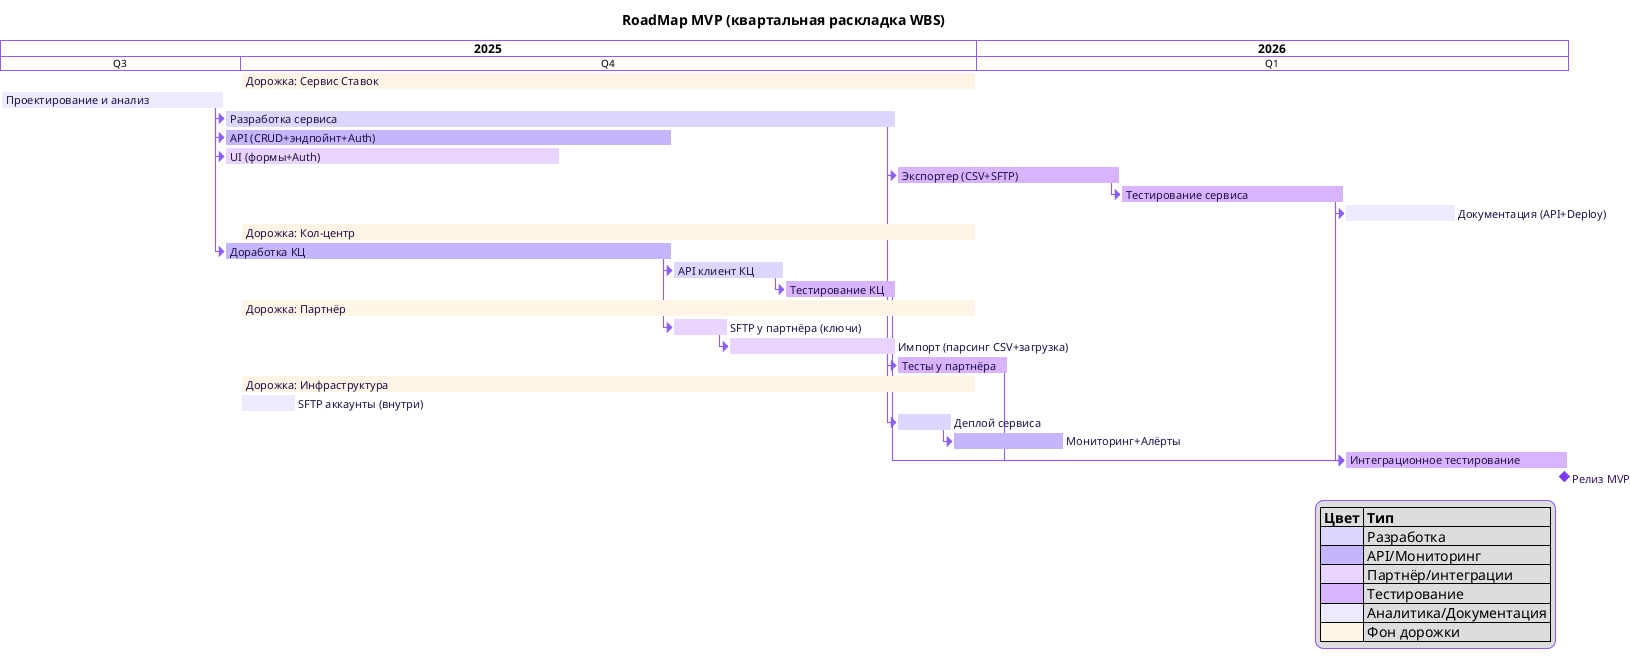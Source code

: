 @startgantt
title RoadMap MVP (квартальная раскладка WBS)
language ru



language ru
project starts 2025-09-01
projectscale quarterly zoom 20
hide footbox

' Пурпурная палитра
<style>
ganttDiagram {
  LineColor #8B5CF6
  LineThickness 1.1
  task { LineColor #8B5CF6; FontColor #1F1147 }
  milestone { LineColor #6D28D9; FontColor #32135A }
}
</style>

' -------------------- Дорожка: Сервис Ставок --------------------
[Дорожка: Сервис Ставок] as [LANE_BET] starts 2025-10-01 and ends 2025-12-31
[LANE_BET] is colored in #FFF4E6

[Проектирование и анализ] as [ANALYSIS] lasts 4 weeks and is colored in #EDE9FE
[Разработка сервиса] as [DEV] lasts 12 weeks and is colored in #DDD6FE
[DEV] starts at [ANALYSIS]'s end

' Параллельные подпотоки из WBS
[API (CRUD+эндпойнт+Auth)] as [API] lasts 8 weeks and is colored in #C4B5FD
[API] starts at [DEV]'s start
[UI (формы+Auth)] as [UI] lasts 6 weeks and is colored in #E9D5FF
[UI] starts at [DEV]'s start
[Экспортер (CSV+SFTP)] as [EXP] lasts 4 weeks and is colored in #D8B4FE
[EXP] starts at [DEV]'s end

[Тестирование сервиса] as [TEST_SVC] lasts 4 weeks and is colored in #D8B4FE
[TEST_SVC] starts at [EXP]'s end

[Документация (API+Deploy)] as [DOCS] lasts 2 weeks and is colored in #EDE9FE
[DOCS] starts at [TEST_SVC]'s end

' -------------------- Дорожка: Система кол-центра --------------------
[Дорожка: Кол-центр] as [LANE_CC] starts 2025-10-01 and ends 2025-12-31
[LANE_CC] is colored in #FFF4E6

[Доработка КЦ] as [CC] lasts 8 weeks and is colored in #C4B5FD
[CC] starts at [ANALYSIS]'s end
[API клиент КЦ] as [CC_API] lasts 2 weeks and is colored in #DDD6FE
[CC_API] starts at [CC]'s end
[Тестирование КЦ] as [TEST_CC] lasts 2 weeks and is colored in #D8B4FE
[TEST_CC] starts at [CC_API]'s end

' -------------------- Дорожка: Партнёр --------------------
[Дорожка: Партнёр] as [LANE_PART] starts 2025-10-01 and ends 2025-12-31
[LANE_PART] is colored in #FFF4E6

[SFTP у партнёра (ключи)] as [PART_SFTP] lasts 1 weeks and is colored in #E9D5FF
[PART_SFTP] starts at [CC]'s end
[Импорт (парсинг CSV+загрузка)] as [IMPORT] lasts 3 weeks and is colored in #E9D5FF
[IMPORT] starts at [PART_SFTP]'s end
[Тесты у партнёра] as [TEST_PART] lasts 2 weeks and is colored in #D8B4FE
[TEST_PART] starts at [IMPORT]'s end

' -------------------- Дорожка: Инфраструктура --------------------
[Дорожка: Инфраструктура] as [LANE_INFRA] starts 2025-10-01 and ends 2025-12-31
[LANE_INFRA] is colored in #FFF4E6

[SFTP аккаунты (внутри)] as [INFRA_SFTP] lasts 1 weeks and is colored in #EDE9FE
[INFRA_SFTP] starts at 2025-10-01
[Деплой сервиса] as [DEPLOY] lasts 1 weeks and is colored in #DDD6FE
[DEPLOY] starts at [DEV]'s end
[Мониторинг+Алёрты] as [MON] lasts 2 weeks and is colored in #C4B5FD
[MON] starts at [DEPLOY]'s end

' -------------------- Интеграционное тестирование и релиз --------------------
[Интеграционное тестирование] as [INT] lasts 4 weeks and is colored in #D8B4FE
[INT] starts at [TEST_SVC]'s end
[INT] starts at [TEST_CC]'s end
[INT] starts at [TEST_PART]'s end

[Релиз MVP] happens at [INT]'s end and is colored in #7C3AED

legend right
|= Цвет |= Тип |
|<#DDD6FE>| Разработка |
|<#C4B5FD>| API/Мониторинг |
|<#E9D5FF>| Партнёр/интеграции |
|<#D8B4FE>| Тестирование |
|<#EDE9FE>| Аналитика/Документация |
|<#FFF4E6>| Фон дорожки |
endlegend
@endgantt
